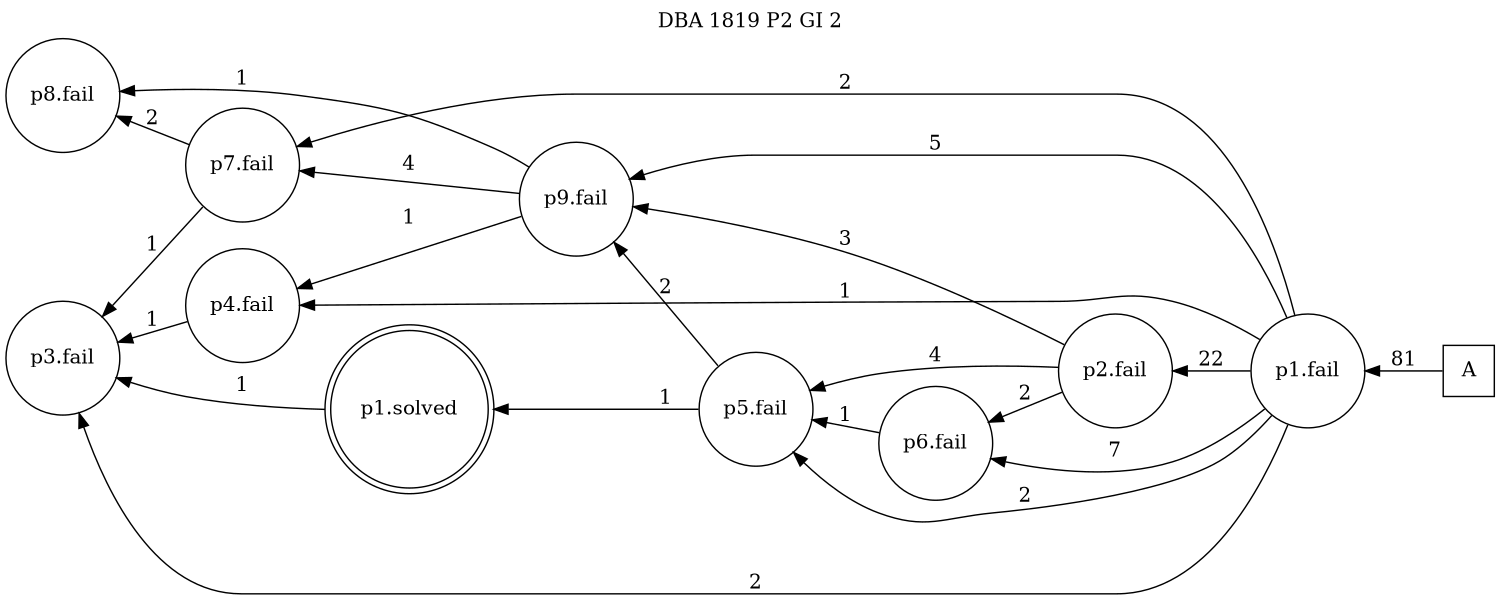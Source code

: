 digraph DBA_1819_P2_GI_2 {
labelloc="tl"
label= " DBA 1819 P2 GI 2 "
rankdir="RL";
graph [ size=" 10 , 10 !"]

"A" [shape="square" label="A"]
"p1.fail" [shape="circle" label="p1.fail"]
"p2.fail" [shape="circle" label="p2.fail"]
"p6.fail" [shape="circle" label="p6.fail"]
"p5.fail" [shape="circle" label="p5.fail"]
"p9.fail" [shape="circle" label="p9.fail"]
"p7.fail" [shape="circle" label="p7.fail"]
"p8.fail" [shape="circle" label="p8.fail"]
"p3.fail" [shape="circle" label="p3.fail"]
"p4.fail" [shape="circle" label="p4.fail"]
"p1.solved" [shape="doublecircle" label="p1.solved"]
"A" -> "p1.fail" [ label=81]
"p1.fail" -> "p2.fail" [ label=22]
"p1.fail" -> "p6.fail" [ label=7]
"p1.fail" -> "p5.fail" [ label=2]
"p1.fail" -> "p9.fail" [ label=5]
"p1.fail" -> "p7.fail" [ label=2]
"p1.fail" -> "p3.fail" [ label=2]
"p1.fail" -> "p4.fail" [ label=1]
"p2.fail" -> "p6.fail" [ label=2]
"p2.fail" -> "p5.fail" [ label=4]
"p2.fail" -> "p9.fail" [ label=3]
"p6.fail" -> "p5.fail" [ label=1]
"p5.fail" -> "p9.fail" [ label=2]
"p5.fail" -> "p1.solved" [ label=1]
"p9.fail" -> "p7.fail" [ label=4]
"p9.fail" -> "p8.fail" [ label=1]
"p9.fail" -> "p4.fail" [ label=1]
"p7.fail" -> "p8.fail" [ label=2]
"p7.fail" -> "p3.fail" [ label=1]
"p4.fail" -> "p3.fail" [ label=1]
"p1.solved" -> "p3.fail" [ label=1]
}
